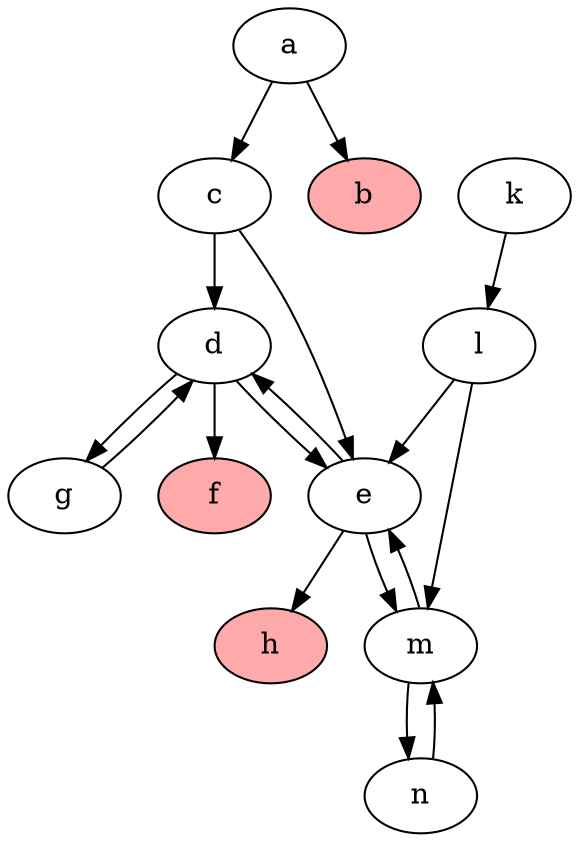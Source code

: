strict digraph "" {
	b	[fillcolor="#FFAAAA",
		style=filled];
	a -> b	[dir=forward];
	a -> c	[dir=forward];
	c -> d	[dir=forward];
	c -> e	[dir=forward];
	k -> l	[dir=forward];
	l -> e	[dir=forward];
	l -> m	[dir=forward];
	d -> e	[dir=forward];
	f	[fillcolor="#FFAAAA",
		style=filled];
	d -> f	[dir=forward];
	d -> g	[dir=forward];
	e -> d	[dir=forward];
	e -> m	[dir=forward];
	h	[fillcolor="#FFAAAA",
		style=filled];
	e -> h	[dir=forward];
	m -> e	[dir=forward];
	m -> n	[dir=forward];
	g -> d	[dir=forward];
	n -> m	[dir=forward];
}
